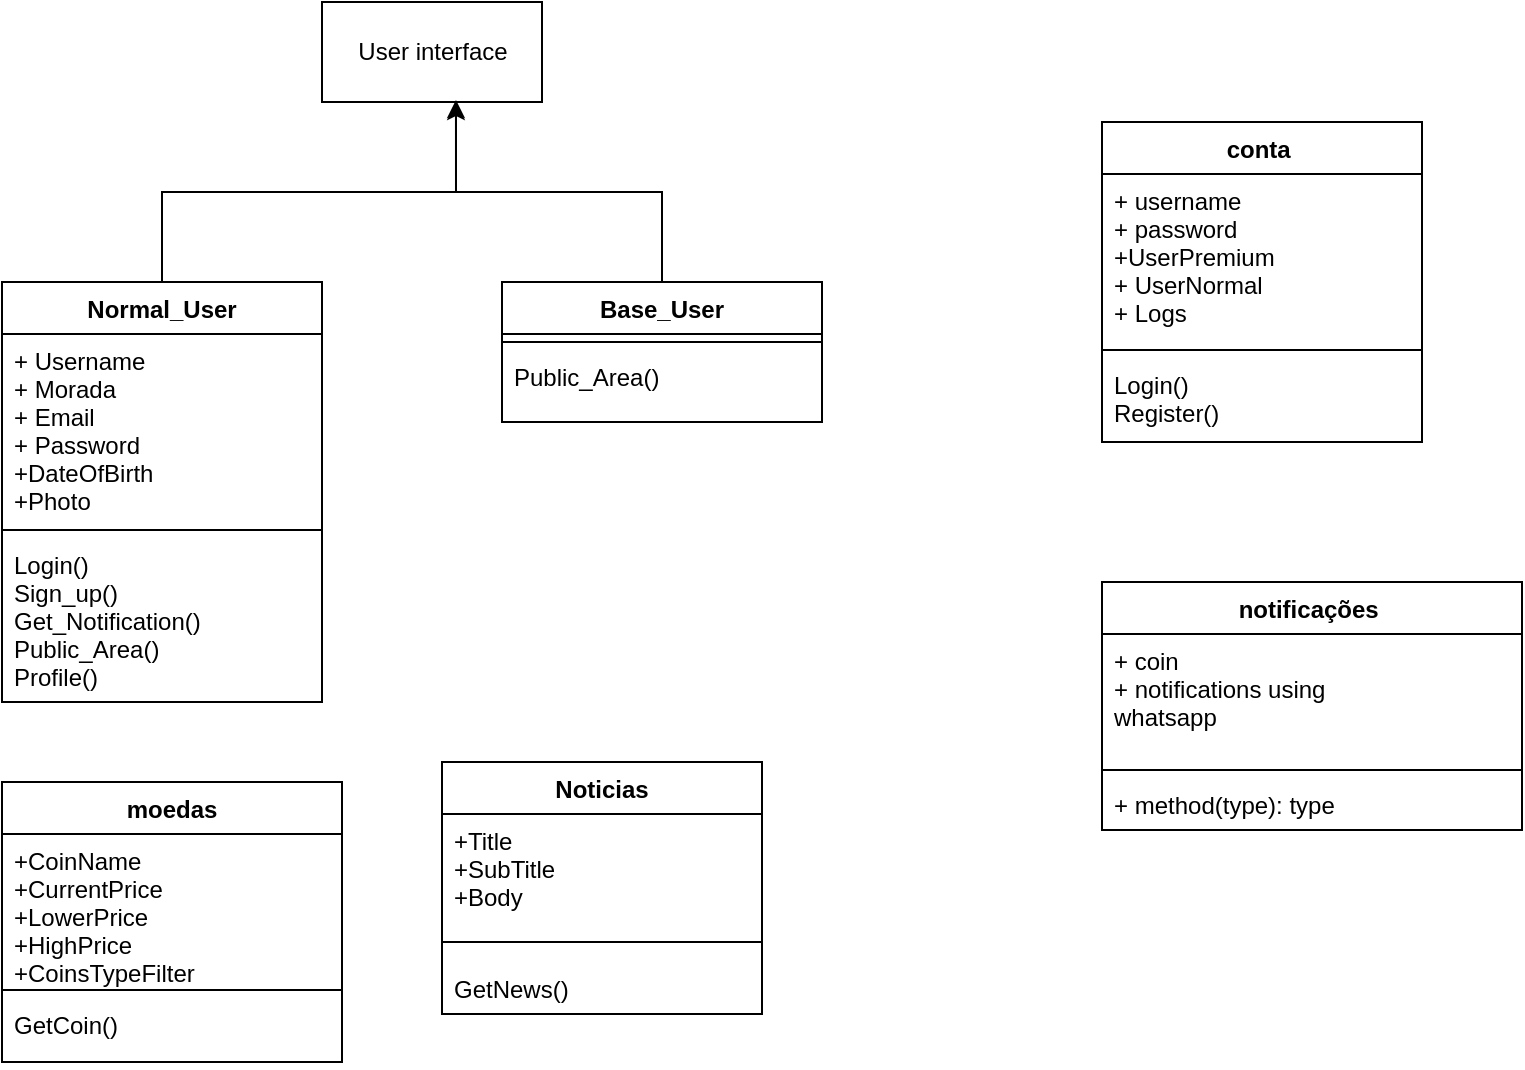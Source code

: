 <mxfile version="20.7.4" type="github">
  <diagram name="Page-1" id="c4acf3e9-155e-7222-9cf6-157b1a14988f">
    <mxGraphModel dx="1434" dy="782" grid="1" gridSize="10" guides="1" tooltips="1" connect="1" arrows="0" fold="1" page="1" pageScale="1" pageWidth="850" pageHeight="1100" background="none" math="0" shadow="0">
      <root>
        <mxCell id="0" />
        <mxCell id="1" parent="0" />
        <mxCell id="1kVBZCadghKIxwW6q3Z--1" value="User interface" style="html=1;" parent="1" vertex="1">
          <mxGeometry x="200" y="20" width="110" height="50" as="geometry" />
        </mxCell>
        <mxCell id="1kVBZCadghKIxwW6q3Z--12" style="edgeStyle=orthogonalEdgeStyle;rounded=0;orthogonalLoop=1;jettySize=auto;html=1;exitX=0.5;exitY=0;exitDx=0;exitDy=0;entryX=0.609;entryY=0.98;entryDx=0;entryDy=0;entryPerimeter=0;" parent="1" source="1kVBZCadghKIxwW6q3Z--2" target="1kVBZCadghKIxwW6q3Z--1" edge="1">
          <mxGeometry relative="1" as="geometry" />
        </mxCell>
        <mxCell id="1kVBZCadghKIxwW6q3Z--2" value="Normal_User" style="swimlane;fontStyle=1;align=center;verticalAlign=top;childLayout=stackLayout;horizontal=1;startSize=26;horizontalStack=0;resizeParent=1;resizeParentMax=0;resizeLast=0;collapsible=1;marginBottom=0;" parent="1" vertex="1">
          <mxGeometry x="40" y="160" width="160" height="210" as="geometry" />
        </mxCell>
        <mxCell id="1kVBZCadghKIxwW6q3Z--3" value="+ Username&#xa;+ Morada&#xa;+ Email&#xa;+ Password&#xa;+DateOfBirth&#xa;+Photo" style="text;strokeColor=none;fillColor=none;align=left;verticalAlign=top;spacingLeft=4;spacingRight=4;overflow=hidden;rotatable=0;points=[[0,0.5],[1,0.5]];portConstraint=eastwest;" parent="1kVBZCadghKIxwW6q3Z--2" vertex="1">
          <mxGeometry y="26" width="160" height="94" as="geometry" />
        </mxCell>
        <mxCell id="1kVBZCadghKIxwW6q3Z--4" value="" style="line;strokeWidth=1;fillColor=none;align=left;verticalAlign=middle;spacingTop=-1;spacingLeft=3;spacingRight=3;rotatable=0;labelPosition=right;points=[];portConstraint=eastwest;strokeColor=inherit;" parent="1kVBZCadghKIxwW6q3Z--2" vertex="1">
          <mxGeometry y="120" width="160" height="8" as="geometry" />
        </mxCell>
        <mxCell id="1kVBZCadghKIxwW6q3Z--5" value="Login()&#xa;Sign_up()&#xa;Get_Notification()&#xa;Public_Area()&#xa;Profile()&#xa;" style="text;strokeColor=none;fillColor=none;align=left;verticalAlign=top;spacingLeft=4;spacingRight=4;overflow=hidden;rotatable=0;points=[[0,0.5],[1,0.5]];portConstraint=eastwest;" parent="1kVBZCadghKIxwW6q3Z--2" vertex="1">
          <mxGeometry y="128" width="160" height="82" as="geometry" />
        </mxCell>
        <mxCell id="1kVBZCadghKIxwW6q3Z--11" style="edgeStyle=orthogonalEdgeStyle;rounded=0;orthogonalLoop=1;jettySize=auto;html=1;entryX=0.609;entryY=1;entryDx=0;entryDy=0;entryPerimeter=0;" parent="1" source="wNefDF-Ug13ksWRHXuMs-1" target="1kVBZCadghKIxwW6q3Z--1" edge="1">
          <mxGeometry relative="1" as="geometry">
            <mxPoint x="430" y="110" as="sourcePoint" />
          </mxGeometry>
        </mxCell>
        <mxCell id="IO16yfaYJcbksJ0PaBm1-2" value="moedas" style="swimlane;fontStyle=1;align=center;verticalAlign=top;childLayout=stackLayout;horizontal=1;startSize=26;horizontalStack=0;resizeParent=1;resizeParentMax=0;resizeLast=0;collapsible=1;marginBottom=0;" parent="1" vertex="1">
          <mxGeometry x="40" y="410" width="170" height="140" as="geometry" />
        </mxCell>
        <mxCell id="IO16yfaYJcbksJ0PaBm1-3" value="+CoinName&#xa;+CurrentPrice&#xa;+LowerPrice&#xa;+HighPrice&#xa;+CoinsTypeFilter&#xa;&#xa;" style="text;strokeColor=none;fillColor=none;align=left;verticalAlign=top;spacingLeft=4;spacingRight=4;overflow=hidden;rotatable=0;points=[[0,0.5],[1,0.5]];portConstraint=eastwest;" parent="IO16yfaYJcbksJ0PaBm1-2" vertex="1">
          <mxGeometry y="26" width="170" height="74" as="geometry" />
        </mxCell>
        <mxCell id="IO16yfaYJcbksJ0PaBm1-4" value="" style="line;strokeWidth=1;fillColor=none;align=left;verticalAlign=middle;spacingTop=-1;spacingLeft=3;spacingRight=3;rotatable=0;labelPosition=right;points=[];portConstraint=eastwest;strokeColor=inherit;" parent="IO16yfaYJcbksJ0PaBm1-2" vertex="1">
          <mxGeometry y="100" width="170" height="8" as="geometry" />
        </mxCell>
        <mxCell id="IO16yfaYJcbksJ0PaBm1-5" value="GetCoin()" style="text;strokeColor=none;fillColor=none;align=left;verticalAlign=top;spacingLeft=4;spacingRight=4;overflow=hidden;rotatable=0;points=[[0,0.5],[1,0.5]];portConstraint=eastwest;" parent="IO16yfaYJcbksJ0PaBm1-2" vertex="1">
          <mxGeometry y="108" width="170" height="32" as="geometry" />
        </mxCell>
        <mxCell id="IO16yfaYJcbksJ0PaBm1-6" value="conta " style="swimlane;fontStyle=1;align=center;verticalAlign=top;childLayout=stackLayout;horizontal=1;startSize=26;horizontalStack=0;resizeParent=1;resizeParentMax=0;resizeLast=0;collapsible=1;marginBottom=0;" parent="1" vertex="1">
          <mxGeometry x="590" y="80" width="160" height="160" as="geometry">
            <mxRectangle x="560" y="160" width="80" height="30" as="alternateBounds" />
          </mxGeometry>
        </mxCell>
        <mxCell id="IO16yfaYJcbksJ0PaBm1-7" value="+ username &#xa;+ password&#xa;+UserPremium &#xa;+ UserNormal&#xa;+ Logs" style="text;strokeColor=none;fillColor=none;align=left;verticalAlign=top;spacingLeft=4;spacingRight=4;overflow=hidden;rotatable=0;points=[[0,0.5],[1,0.5]];portConstraint=eastwest;" parent="IO16yfaYJcbksJ0PaBm1-6" vertex="1">
          <mxGeometry y="26" width="160" height="84" as="geometry" />
        </mxCell>
        <mxCell id="IO16yfaYJcbksJ0PaBm1-8" value="" style="line;strokeWidth=1;fillColor=none;align=left;verticalAlign=middle;spacingTop=-1;spacingLeft=3;spacingRight=3;rotatable=0;labelPosition=right;points=[];portConstraint=eastwest;strokeColor=inherit;" parent="IO16yfaYJcbksJ0PaBm1-6" vertex="1">
          <mxGeometry y="110" width="160" height="8" as="geometry" />
        </mxCell>
        <mxCell id="IO16yfaYJcbksJ0PaBm1-9" value="Login() &#xa;Register()" style="text;strokeColor=none;fillColor=none;align=left;verticalAlign=top;spacingLeft=4;spacingRight=4;overflow=hidden;rotatable=0;points=[[0,0.5],[1,0.5]];portConstraint=eastwest;" parent="IO16yfaYJcbksJ0PaBm1-6" vertex="1">
          <mxGeometry y="118" width="160" height="42" as="geometry" />
        </mxCell>
        <mxCell id="R11sex2J8XhDxBknBM0T-1" value="notificações " style="swimlane;fontStyle=1;align=center;verticalAlign=top;childLayout=stackLayout;horizontal=1;startSize=26;horizontalStack=0;resizeParent=1;resizeParentMax=0;resizeLast=0;collapsible=1;marginBottom=0;" parent="1" vertex="1">
          <mxGeometry x="590" y="310" width="210" height="124" as="geometry" />
        </mxCell>
        <mxCell id="R11sex2J8XhDxBknBM0T-2" value="+ coin &#xa;+ notifications using &#xa;whatsapp &#xa;" style="text;strokeColor=none;fillColor=none;align=left;verticalAlign=top;spacingLeft=4;spacingRight=4;overflow=hidden;rotatable=0;points=[[0,0.5],[1,0.5]];portConstraint=eastwest;" parent="R11sex2J8XhDxBknBM0T-1" vertex="1">
          <mxGeometry y="26" width="210" height="64" as="geometry" />
        </mxCell>
        <mxCell id="R11sex2J8XhDxBknBM0T-3" value="" style="line;strokeWidth=1;fillColor=none;align=left;verticalAlign=middle;spacingTop=-1;spacingLeft=3;spacingRight=3;rotatable=0;labelPosition=right;points=[];portConstraint=eastwest;strokeColor=inherit;" parent="R11sex2J8XhDxBknBM0T-1" vertex="1">
          <mxGeometry y="90" width="210" height="8" as="geometry" />
        </mxCell>
        <mxCell id="R11sex2J8XhDxBknBM0T-4" value="+ method(type): type" style="text;strokeColor=none;fillColor=none;align=left;verticalAlign=top;spacingLeft=4;spacingRight=4;overflow=hidden;rotatable=0;points=[[0,0.5],[1,0.5]];portConstraint=eastwest;" parent="R11sex2J8XhDxBknBM0T-1" vertex="1">
          <mxGeometry y="98" width="210" height="26" as="geometry" />
        </mxCell>
        <mxCell id="R11sex2J8XhDxBknBM0T-5" value="Noticias" style="swimlane;fontStyle=1;align=center;verticalAlign=top;childLayout=stackLayout;horizontal=1;startSize=26;horizontalStack=0;resizeParent=1;resizeParentMax=0;resizeLast=0;collapsible=1;marginBottom=0;" parent="1" vertex="1">
          <mxGeometry x="260" y="400" width="160" height="126" as="geometry" />
        </mxCell>
        <mxCell id="R11sex2J8XhDxBknBM0T-6" value="+Title&#xa;+SubTitle&#xa;+Body&#xa;" style="text;strokeColor=none;fillColor=none;align=left;verticalAlign=top;spacingLeft=4;spacingRight=4;overflow=hidden;rotatable=0;points=[[0,0.5],[1,0.5]];portConstraint=eastwest;" parent="R11sex2J8XhDxBknBM0T-5" vertex="1">
          <mxGeometry y="26" width="160" height="54" as="geometry" />
        </mxCell>
        <mxCell id="R11sex2J8XhDxBknBM0T-7" value="" style="line;strokeWidth=1;fillColor=none;align=left;verticalAlign=middle;spacingTop=-1;spacingLeft=3;spacingRight=3;rotatable=0;labelPosition=right;points=[];portConstraint=eastwest;strokeColor=inherit;" parent="R11sex2J8XhDxBknBM0T-5" vertex="1">
          <mxGeometry y="80" width="160" height="20" as="geometry" />
        </mxCell>
        <mxCell id="R11sex2J8XhDxBknBM0T-8" value="GetNews()" style="text;strokeColor=none;fillColor=none;align=left;verticalAlign=top;spacingLeft=4;spacingRight=4;overflow=hidden;rotatable=0;points=[[0,0.5],[1,0.5]];portConstraint=eastwest;" parent="R11sex2J8XhDxBknBM0T-5" vertex="1">
          <mxGeometry y="100" width="160" height="26" as="geometry" />
        </mxCell>
        <mxCell id="wNefDF-Ug13ksWRHXuMs-1" value="Base_User" style="swimlane;fontStyle=1;align=center;verticalAlign=top;childLayout=stackLayout;horizontal=1;startSize=26;horizontalStack=0;resizeParent=1;resizeParentMax=0;resizeLast=0;collapsible=1;marginBottom=0;" vertex="1" parent="1">
          <mxGeometry x="290" y="160" width="160" height="70" as="geometry" />
        </mxCell>
        <mxCell id="wNefDF-Ug13ksWRHXuMs-3" value="" style="line;strokeWidth=1;fillColor=none;align=left;verticalAlign=middle;spacingTop=-1;spacingLeft=3;spacingRight=3;rotatable=0;labelPosition=right;points=[];portConstraint=eastwest;strokeColor=inherit;" vertex="1" parent="wNefDF-Ug13ksWRHXuMs-1">
          <mxGeometry y="26" width="160" height="8" as="geometry" />
        </mxCell>
        <mxCell id="wNefDF-Ug13ksWRHXuMs-4" value="Public_Area()" style="text;strokeColor=none;fillColor=none;align=left;verticalAlign=top;spacingLeft=4;spacingRight=4;overflow=hidden;rotatable=0;points=[[0,0.5],[1,0.5]];portConstraint=eastwest;" vertex="1" parent="wNefDF-Ug13ksWRHXuMs-1">
          <mxGeometry y="34" width="160" height="36" as="geometry" />
        </mxCell>
      </root>
    </mxGraphModel>
  </diagram>
</mxfile>
